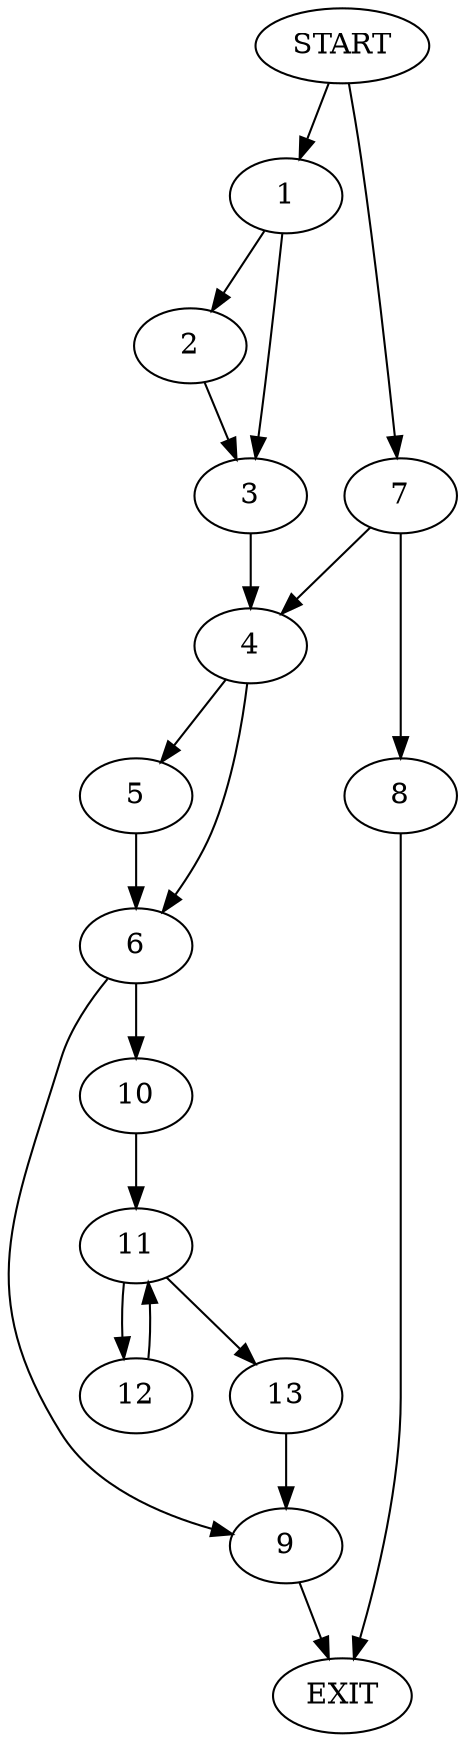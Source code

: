 digraph {
0 [label="START"]
14 [label="EXIT"]
0 -> 1
1 -> 2
1 -> 3
2 -> 3
3 -> 4
4 -> 5
4 -> 6
0 -> 7
7 -> 8
7 -> 4
8 -> 14
5 -> 6
6 -> 9
6 -> 10
10 -> 11
9 -> 14
11 -> 12
11 -> 13
12 -> 11
13 -> 9
}
